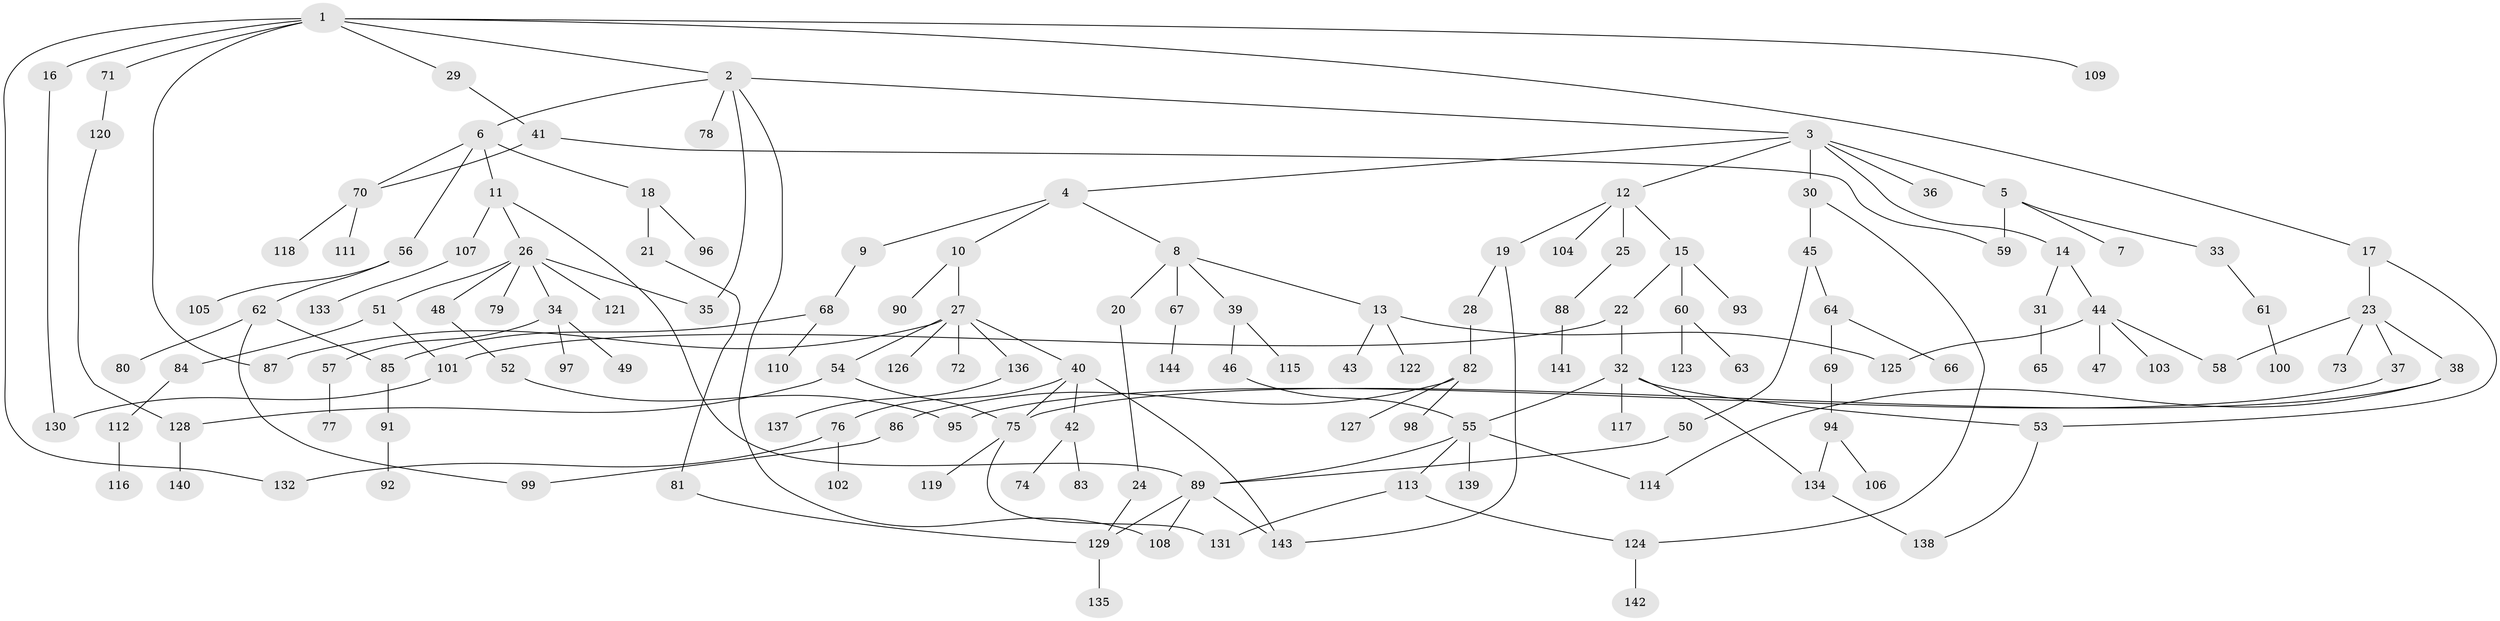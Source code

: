 // coarse degree distribution, {8: 0.010309278350515464, 6: 0.05154639175257732, 9: 0.020618556701030927, 7: 0.030927835051546393, 1: 0.3711340206185567, 2: 0.25773195876288657, 5: 0.030927835051546393, 3: 0.16494845360824742, 4: 0.061855670103092786}
// Generated by graph-tools (version 1.1) at 2025/51/02/27/25 19:51:38]
// undirected, 144 vertices, 172 edges
graph export_dot {
graph [start="1"]
  node [color=gray90,style=filled];
  1;
  2;
  3;
  4;
  5;
  6;
  7;
  8;
  9;
  10;
  11;
  12;
  13;
  14;
  15;
  16;
  17;
  18;
  19;
  20;
  21;
  22;
  23;
  24;
  25;
  26;
  27;
  28;
  29;
  30;
  31;
  32;
  33;
  34;
  35;
  36;
  37;
  38;
  39;
  40;
  41;
  42;
  43;
  44;
  45;
  46;
  47;
  48;
  49;
  50;
  51;
  52;
  53;
  54;
  55;
  56;
  57;
  58;
  59;
  60;
  61;
  62;
  63;
  64;
  65;
  66;
  67;
  68;
  69;
  70;
  71;
  72;
  73;
  74;
  75;
  76;
  77;
  78;
  79;
  80;
  81;
  82;
  83;
  84;
  85;
  86;
  87;
  88;
  89;
  90;
  91;
  92;
  93;
  94;
  95;
  96;
  97;
  98;
  99;
  100;
  101;
  102;
  103;
  104;
  105;
  106;
  107;
  108;
  109;
  110;
  111;
  112;
  113;
  114;
  115;
  116;
  117;
  118;
  119;
  120;
  121;
  122;
  123;
  124;
  125;
  126;
  127;
  128;
  129;
  130;
  131;
  132;
  133;
  134;
  135;
  136;
  137;
  138;
  139;
  140;
  141;
  142;
  143;
  144;
  1 -- 2;
  1 -- 16;
  1 -- 17;
  1 -- 29;
  1 -- 71;
  1 -- 109;
  1 -- 87;
  1 -- 132;
  2 -- 3;
  2 -- 6;
  2 -- 35;
  2 -- 78;
  2 -- 108;
  3 -- 4;
  3 -- 5;
  3 -- 12;
  3 -- 14;
  3 -- 30;
  3 -- 36;
  4 -- 8;
  4 -- 9;
  4 -- 10;
  5 -- 7;
  5 -- 33;
  5 -- 59;
  6 -- 11;
  6 -- 18;
  6 -- 56;
  6 -- 70;
  8 -- 13;
  8 -- 20;
  8 -- 39;
  8 -- 67;
  9 -- 68;
  10 -- 27;
  10 -- 90;
  11 -- 26;
  11 -- 89;
  11 -- 107;
  12 -- 15;
  12 -- 19;
  12 -- 25;
  12 -- 104;
  13 -- 43;
  13 -- 122;
  13 -- 125;
  14 -- 31;
  14 -- 44;
  15 -- 22;
  15 -- 60;
  15 -- 93;
  16 -- 130;
  17 -- 23;
  17 -- 53;
  18 -- 21;
  18 -- 96;
  19 -- 28;
  19 -- 143;
  20 -- 24;
  21 -- 81;
  22 -- 32;
  22 -- 101;
  23 -- 37;
  23 -- 38;
  23 -- 58;
  23 -- 73;
  24 -- 129;
  25 -- 88;
  26 -- 34;
  26 -- 48;
  26 -- 51;
  26 -- 79;
  26 -- 121;
  26 -- 35;
  27 -- 40;
  27 -- 54;
  27 -- 72;
  27 -- 87;
  27 -- 126;
  27 -- 136;
  28 -- 82;
  29 -- 41;
  30 -- 45;
  30 -- 124;
  31 -- 65;
  32 -- 117;
  32 -- 134;
  32 -- 53;
  32 -- 55;
  33 -- 61;
  34 -- 49;
  34 -- 57;
  34 -- 97;
  37 -- 95;
  38 -- 75;
  38 -- 114;
  39 -- 46;
  39 -- 115;
  40 -- 42;
  40 -- 76;
  40 -- 75;
  40 -- 143;
  41 -- 59;
  41 -- 70;
  42 -- 74;
  42 -- 83;
  44 -- 47;
  44 -- 103;
  44 -- 125;
  44 -- 58;
  45 -- 50;
  45 -- 64;
  46 -- 55;
  48 -- 52;
  50 -- 89;
  51 -- 84;
  51 -- 101;
  52 -- 95;
  53 -- 138;
  54 -- 128;
  54 -- 75;
  55 -- 113;
  55 -- 114;
  55 -- 139;
  55 -- 89;
  56 -- 62;
  56 -- 105;
  57 -- 77;
  60 -- 63;
  60 -- 123;
  61 -- 100;
  62 -- 80;
  62 -- 85;
  62 -- 99;
  64 -- 66;
  64 -- 69;
  67 -- 144;
  68 -- 110;
  68 -- 85;
  69 -- 94;
  70 -- 111;
  70 -- 118;
  71 -- 120;
  75 -- 119;
  75 -- 131;
  76 -- 102;
  76 -- 132;
  81 -- 129;
  82 -- 86;
  82 -- 98;
  82 -- 127;
  84 -- 112;
  85 -- 91;
  86 -- 99;
  88 -- 141;
  89 -- 129;
  89 -- 108;
  89 -- 143;
  91 -- 92;
  94 -- 106;
  94 -- 134;
  101 -- 130;
  107 -- 133;
  112 -- 116;
  113 -- 124;
  113 -- 131;
  120 -- 128;
  124 -- 142;
  128 -- 140;
  129 -- 135;
  134 -- 138;
  136 -- 137;
}
